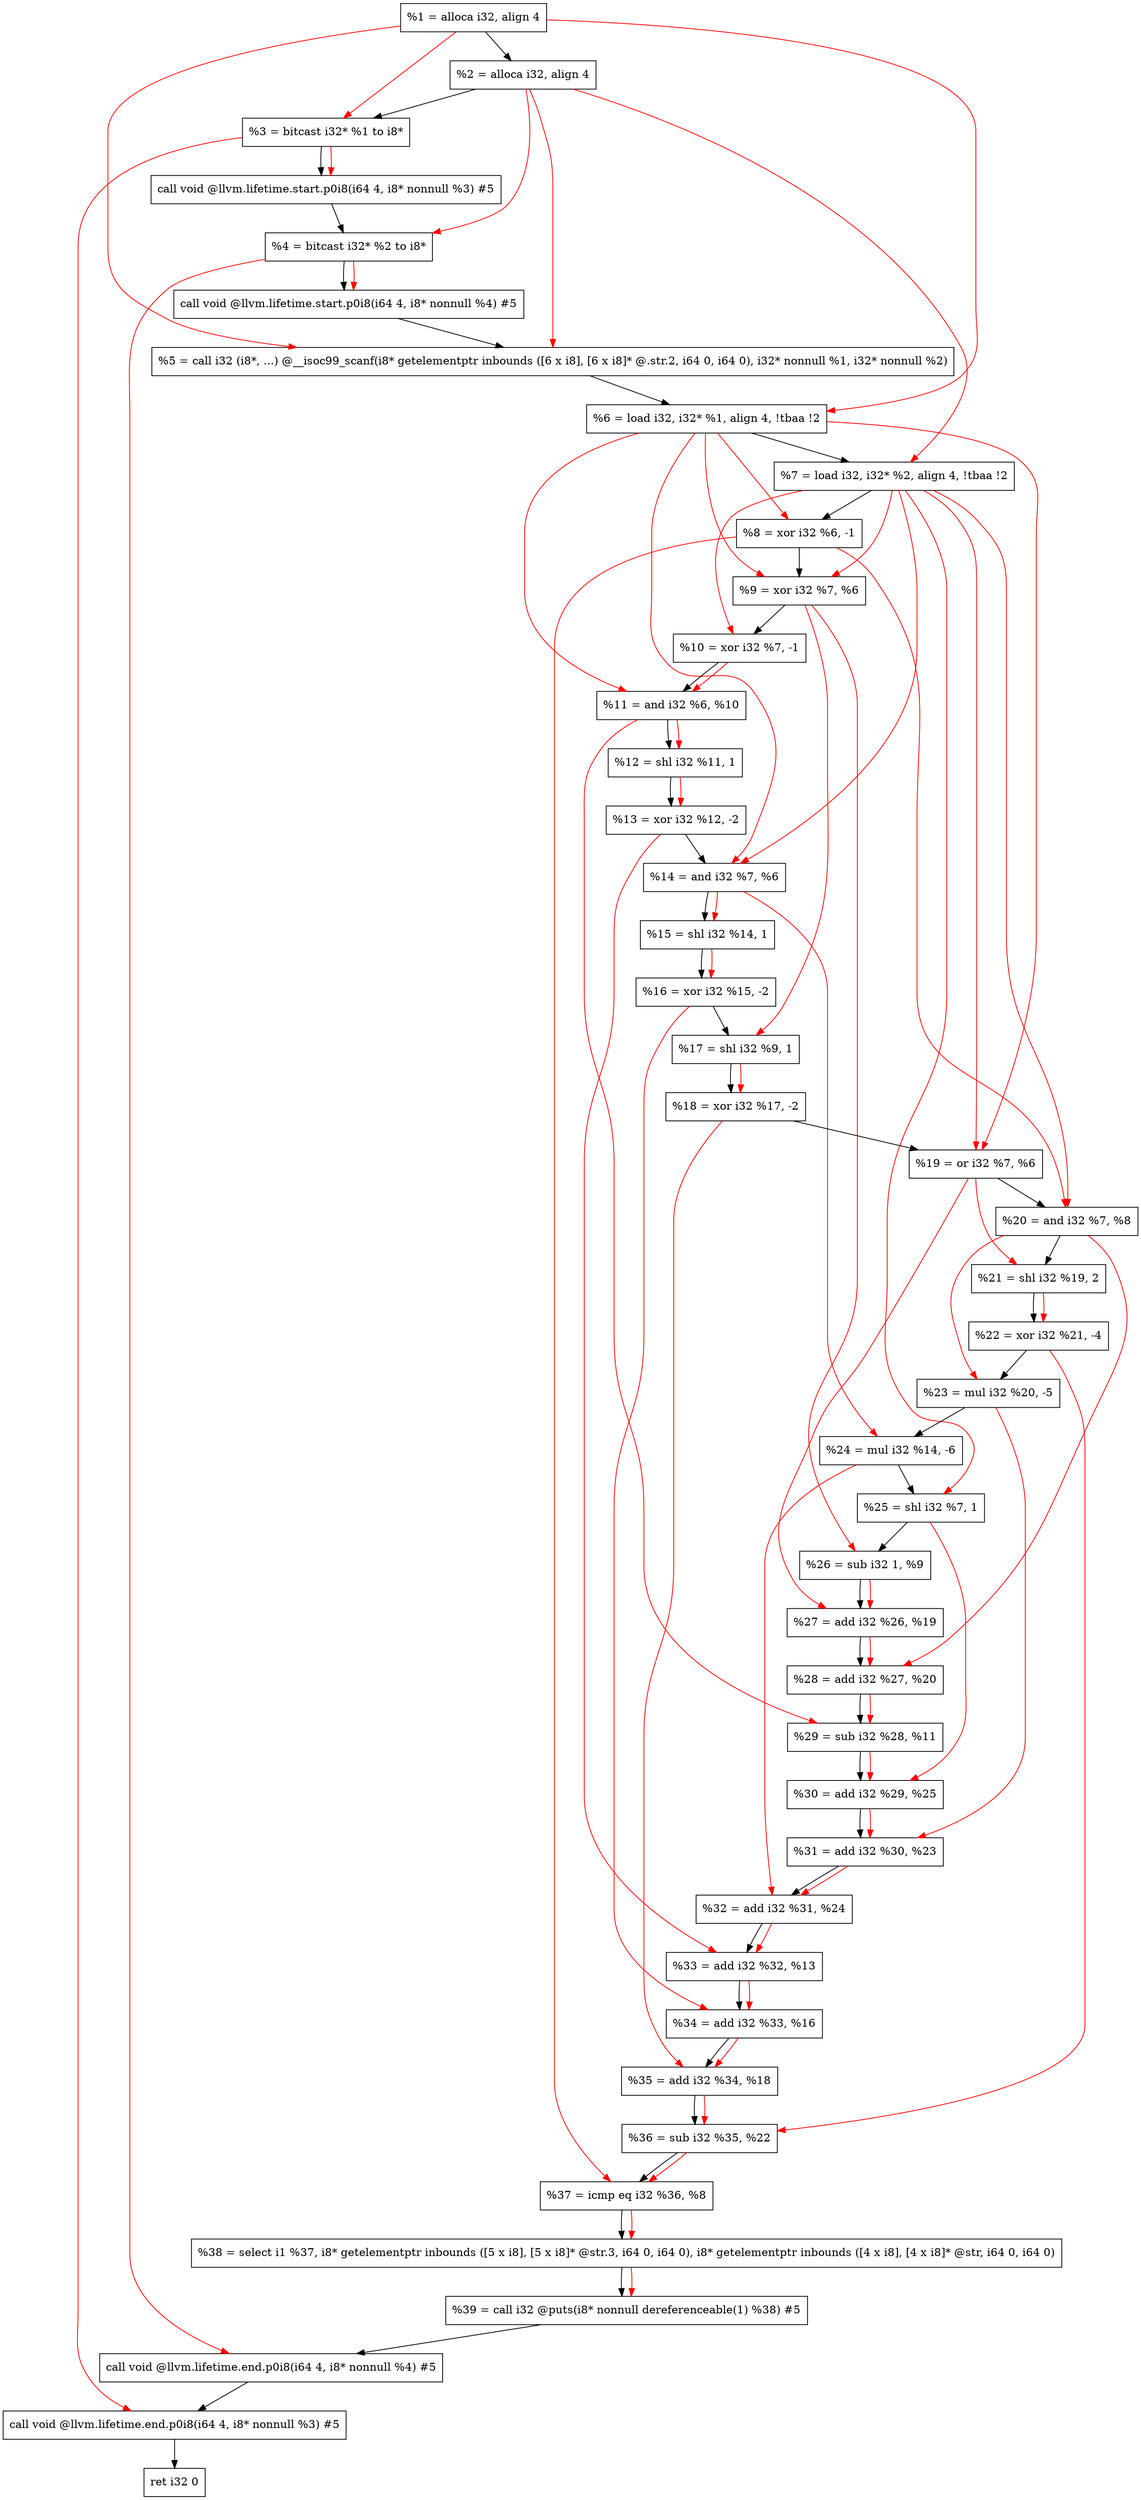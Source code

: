 digraph "DFG for'main' function" {
	Node0x1930358[shape=record, label="  %1 = alloca i32, align 4"];
	Node0x19303d8[shape=record, label="  %2 = alloca i32, align 4"];
	Node0x1930468[shape=record, label="  %3 = bitcast i32* %1 to i8*"];
	Node0x19308c8[shape=record, label="  call void @llvm.lifetime.start.p0i8(i64 4, i8* nonnull %3) #5"];
	Node0x19309a8[shape=record, label="  %4 = bitcast i32* %2 to i8*"];
	Node0x1930ac8[shape=record, label="  call void @llvm.lifetime.start.p0i8(i64 4, i8* nonnull %4) #5"];
	Node0x1930d00[shape=record, label="  %5 = call i32 (i8*, ...) @__isoc99_scanf(i8* getelementptr inbounds ([6 x i8], [6 x i8]* @.str.2, i64 0, i64 0), i32* nonnull %1, i32* nonnull %2)"];
	Node0x1930db8[shape=record, label="  %6 = load i32, i32* %1, align 4, !tbaa !2"];
	Node0x1931d28[shape=record, label="  %7 = load i32, i32* %2, align 4, !tbaa !2"];
	Node0x19323b0[shape=record, label="  %8 = xor i32 %6, -1"];
	Node0x1932420[shape=record, label="  %9 = xor i32 %7, %6"];
	Node0x1932490[shape=record, label="  %10 = xor i32 %7, -1"];
	Node0x1932500[shape=record, label="  %11 = and i32 %6, %10"];
	Node0x1932570[shape=record, label="  %12 = shl i32 %11, 1"];
	Node0x19325e0[shape=record, label="  %13 = xor i32 %12, -2"];
	Node0x1932650[shape=record, label="  %14 = and i32 %7, %6"];
	Node0x19326c0[shape=record, label="  %15 = shl i32 %14, 1"];
	Node0x1932730[shape=record, label="  %16 = xor i32 %15, -2"];
	Node0x19327a0[shape=record, label="  %17 = shl i32 %9, 1"];
	Node0x1932810[shape=record, label="  %18 = xor i32 %17, -2"];
	Node0x1932880[shape=record, label="  %19 = or i32 %7, %6"];
	Node0x19328f0[shape=record, label="  %20 = and i32 %7, %8"];
	Node0x1932960[shape=record, label="  %21 = shl i32 %19, 2"];
	Node0x19329d0[shape=record, label="  %22 = xor i32 %21, -4"];
	Node0x1932a40[shape=record, label="  %23 = mul i32 %20, -5"];
	Node0x1932ab0[shape=record, label="  %24 = mul i32 %14, -6"];
	Node0x1932b20[shape=record, label="  %25 = shl i32 %7, 1"];
	Node0x1932b90[shape=record, label="  %26 = sub i32 1, %9"];
	Node0x1932c00[shape=record, label="  %27 = add i32 %26, %19"];
	Node0x1932c70[shape=record, label="  %28 = add i32 %27, %20"];
	Node0x1932ce0[shape=record, label="  %29 = sub i32 %28, %11"];
	Node0x1932d50[shape=record, label="  %30 = add i32 %29, %25"];
	Node0x1932dc0[shape=record, label="  %31 = add i32 %30, %23"];
	Node0x1932e30[shape=record, label="  %32 = add i32 %31, %24"];
	Node0x1932ea0[shape=record, label="  %33 = add i32 %32, %13"];
	Node0x1932f10[shape=record, label="  %34 = add i32 %33, %16"];
	Node0x1932f80[shape=record, label="  %35 = add i32 %34, %18"];
	Node0x1932ff0[shape=record, label="  %36 = sub i32 %35, %22"];
	Node0x1933060[shape=record, label="  %37 = icmp eq i32 %36, %8"];
	Node0x18d09d8[shape=record, label="  %38 = select i1 %37, i8* getelementptr inbounds ([5 x i8], [5 x i8]* @str.3, i64 0, i64 0), i8* getelementptr inbounds ([4 x i8], [4 x i8]* @str, i64 0, i64 0)"];
	Node0x19330f0[shape=record, label="  %39 = call i32 @puts(i8* nonnull dereferenceable(1) %38) #5"];
	Node0x1933348[shape=record, label="  call void @llvm.lifetime.end.p0i8(i64 4, i8* nonnull %4) #5"];
	Node0x19334a8[shape=record, label="  call void @llvm.lifetime.end.p0i8(i64 4, i8* nonnull %3) #5"];
	Node0x1933568[shape=record, label="  ret i32 0"];
	Node0x1930358 -> Node0x19303d8;
	Node0x19303d8 -> Node0x1930468;
	Node0x1930468 -> Node0x19308c8;
	Node0x19308c8 -> Node0x19309a8;
	Node0x19309a8 -> Node0x1930ac8;
	Node0x1930ac8 -> Node0x1930d00;
	Node0x1930d00 -> Node0x1930db8;
	Node0x1930db8 -> Node0x1931d28;
	Node0x1931d28 -> Node0x19323b0;
	Node0x19323b0 -> Node0x1932420;
	Node0x1932420 -> Node0x1932490;
	Node0x1932490 -> Node0x1932500;
	Node0x1932500 -> Node0x1932570;
	Node0x1932570 -> Node0x19325e0;
	Node0x19325e0 -> Node0x1932650;
	Node0x1932650 -> Node0x19326c0;
	Node0x19326c0 -> Node0x1932730;
	Node0x1932730 -> Node0x19327a0;
	Node0x19327a0 -> Node0x1932810;
	Node0x1932810 -> Node0x1932880;
	Node0x1932880 -> Node0x19328f0;
	Node0x19328f0 -> Node0x1932960;
	Node0x1932960 -> Node0x19329d0;
	Node0x19329d0 -> Node0x1932a40;
	Node0x1932a40 -> Node0x1932ab0;
	Node0x1932ab0 -> Node0x1932b20;
	Node0x1932b20 -> Node0x1932b90;
	Node0x1932b90 -> Node0x1932c00;
	Node0x1932c00 -> Node0x1932c70;
	Node0x1932c70 -> Node0x1932ce0;
	Node0x1932ce0 -> Node0x1932d50;
	Node0x1932d50 -> Node0x1932dc0;
	Node0x1932dc0 -> Node0x1932e30;
	Node0x1932e30 -> Node0x1932ea0;
	Node0x1932ea0 -> Node0x1932f10;
	Node0x1932f10 -> Node0x1932f80;
	Node0x1932f80 -> Node0x1932ff0;
	Node0x1932ff0 -> Node0x1933060;
	Node0x1933060 -> Node0x18d09d8;
	Node0x18d09d8 -> Node0x19330f0;
	Node0x19330f0 -> Node0x1933348;
	Node0x1933348 -> Node0x19334a8;
	Node0x19334a8 -> Node0x1933568;
edge [color=red]
	Node0x1930358 -> Node0x1930468;
	Node0x1930468 -> Node0x19308c8;
	Node0x19303d8 -> Node0x19309a8;
	Node0x19309a8 -> Node0x1930ac8;
	Node0x1930358 -> Node0x1930d00;
	Node0x19303d8 -> Node0x1930d00;
	Node0x1930358 -> Node0x1930db8;
	Node0x19303d8 -> Node0x1931d28;
	Node0x1930db8 -> Node0x19323b0;
	Node0x1931d28 -> Node0x1932420;
	Node0x1930db8 -> Node0x1932420;
	Node0x1931d28 -> Node0x1932490;
	Node0x1930db8 -> Node0x1932500;
	Node0x1932490 -> Node0x1932500;
	Node0x1932500 -> Node0x1932570;
	Node0x1932570 -> Node0x19325e0;
	Node0x1931d28 -> Node0x1932650;
	Node0x1930db8 -> Node0x1932650;
	Node0x1932650 -> Node0x19326c0;
	Node0x19326c0 -> Node0x1932730;
	Node0x1932420 -> Node0x19327a0;
	Node0x19327a0 -> Node0x1932810;
	Node0x1931d28 -> Node0x1932880;
	Node0x1930db8 -> Node0x1932880;
	Node0x1931d28 -> Node0x19328f0;
	Node0x19323b0 -> Node0x19328f0;
	Node0x1932880 -> Node0x1932960;
	Node0x1932960 -> Node0x19329d0;
	Node0x19328f0 -> Node0x1932a40;
	Node0x1932650 -> Node0x1932ab0;
	Node0x1931d28 -> Node0x1932b20;
	Node0x1932420 -> Node0x1932b90;
	Node0x1932b90 -> Node0x1932c00;
	Node0x1932880 -> Node0x1932c00;
	Node0x1932c00 -> Node0x1932c70;
	Node0x19328f0 -> Node0x1932c70;
	Node0x1932c70 -> Node0x1932ce0;
	Node0x1932500 -> Node0x1932ce0;
	Node0x1932ce0 -> Node0x1932d50;
	Node0x1932b20 -> Node0x1932d50;
	Node0x1932d50 -> Node0x1932dc0;
	Node0x1932a40 -> Node0x1932dc0;
	Node0x1932dc0 -> Node0x1932e30;
	Node0x1932ab0 -> Node0x1932e30;
	Node0x1932e30 -> Node0x1932ea0;
	Node0x19325e0 -> Node0x1932ea0;
	Node0x1932ea0 -> Node0x1932f10;
	Node0x1932730 -> Node0x1932f10;
	Node0x1932f10 -> Node0x1932f80;
	Node0x1932810 -> Node0x1932f80;
	Node0x1932f80 -> Node0x1932ff0;
	Node0x19329d0 -> Node0x1932ff0;
	Node0x1932ff0 -> Node0x1933060;
	Node0x19323b0 -> Node0x1933060;
	Node0x1933060 -> Node0x18d09d8;
	Node0x18d09d8 -> Node0x19330f0;
	Node0x19309a8 -> Node0x1933348;
	Node0x1930468 -> Node0x19334a8;
}
